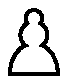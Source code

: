 % Converted from PostScript(TM) to MetaPost by pstoedit
% MetaPost backend contributed by Scott Pakin <scott+ps2ed_AT_pakin.org>
% pstoedit is Copyright (C) 1993 - 2020 Wolfgang Glunz <wglunz35_AT_pstoedit.net>

% Generate structured PostScript
prologues := 1;

% Display a given string with its *baseline* at a given location
% and with a given rotation angle
vardef showtext(expr origin)(expr angle)(expr string) =
  draw string infont defaultfont scaled defaultscale
    rotated angle shifted origin;
enddef;

beginfig(1);
drawoptions (withcolor (1.000000,1.000000,1.000000));
linejoin := mitered;
fill (16.875000,27.000000)..controls (15.218800,27.000000) and (13.875000,25.656300)..(13.875000,24.000000)
	..controls (13.875000,23.332001) and (14.093800,22.718800)..(14.460900,22.214800)
	..controls (12.996100,21.375000) and (12.000000,19.808599)..(12.000000,18.000000)
	..controls (12.000000,16.476601) and (12.703100,15.121100)..(13.808600,14.226600)
	..controls (11.558600,13.433600) and (8.250000,10.066400)..(8.250000,4.125000)
	--(25.500000,4.125000)..controls (25.500000,10.066400) and (22.191401,13.433600)..(19.941401,14.226600)
	..controls (21.046900,15.121100) and (21.750000,16.476601)..(21.750000,18.000000)
	..controls (21.750000,19.808599) and (20.753901,21.375000)..(19.289101,22.214800)
	..controls (19.656300,22.718800) and (19.875000,23.332001)..(19.875000,24.000000)
	..controls (19.875000,25.656300) and (18.531300,27.000000)..(16.875000,27.000000)
	--cycle;
fill (16.875000,27.000000)--cycle;
drawoptions (withcolor (0.000000,0.000000,0.000000));
pickup pencircle scaled 1.125000bp;
draw (16.875000,27.000000)..controls (15.218800,27.000000) and (13.875000,25.656300)..(13.875000,24.000000)
	..controls (13.875000,23.332001) and (14.093800,22.718800)..(14.460900,22.214800)
	..controls (12.996100,21.375000) and (12.000000,19.808599)..(12.000000,18.000000)
	..controls (12.000000,16.476601) and (12.703100,15.121100)..(13.808600,14.226600)
	..controls (11.558600,13.433600) and (8.250000,10.066400)..(8.250000,4.125000)
	--(25.500000,4.125000)..controls (25.500000,10.066400) and (22.191401,13.433600)..(19.941401,14.226600)
	..controls (21.046900,15.121100) and (21.750000,16.476601)..(21.750000,18.000000)
	..controls (21.750000,19.808599) and (20.753901,21.375000)..(19.289101,22.214800)
	..controls (19.656300,22.718800) and (19.875000,23.332001)..(19.875000,24.000000)
	..controls (19.875000,25.656300) and (18.531300,27.000000)..(16.875000,27.000000)
	--cycle;
draw (16.875000,27.000000);
endfig;
end
